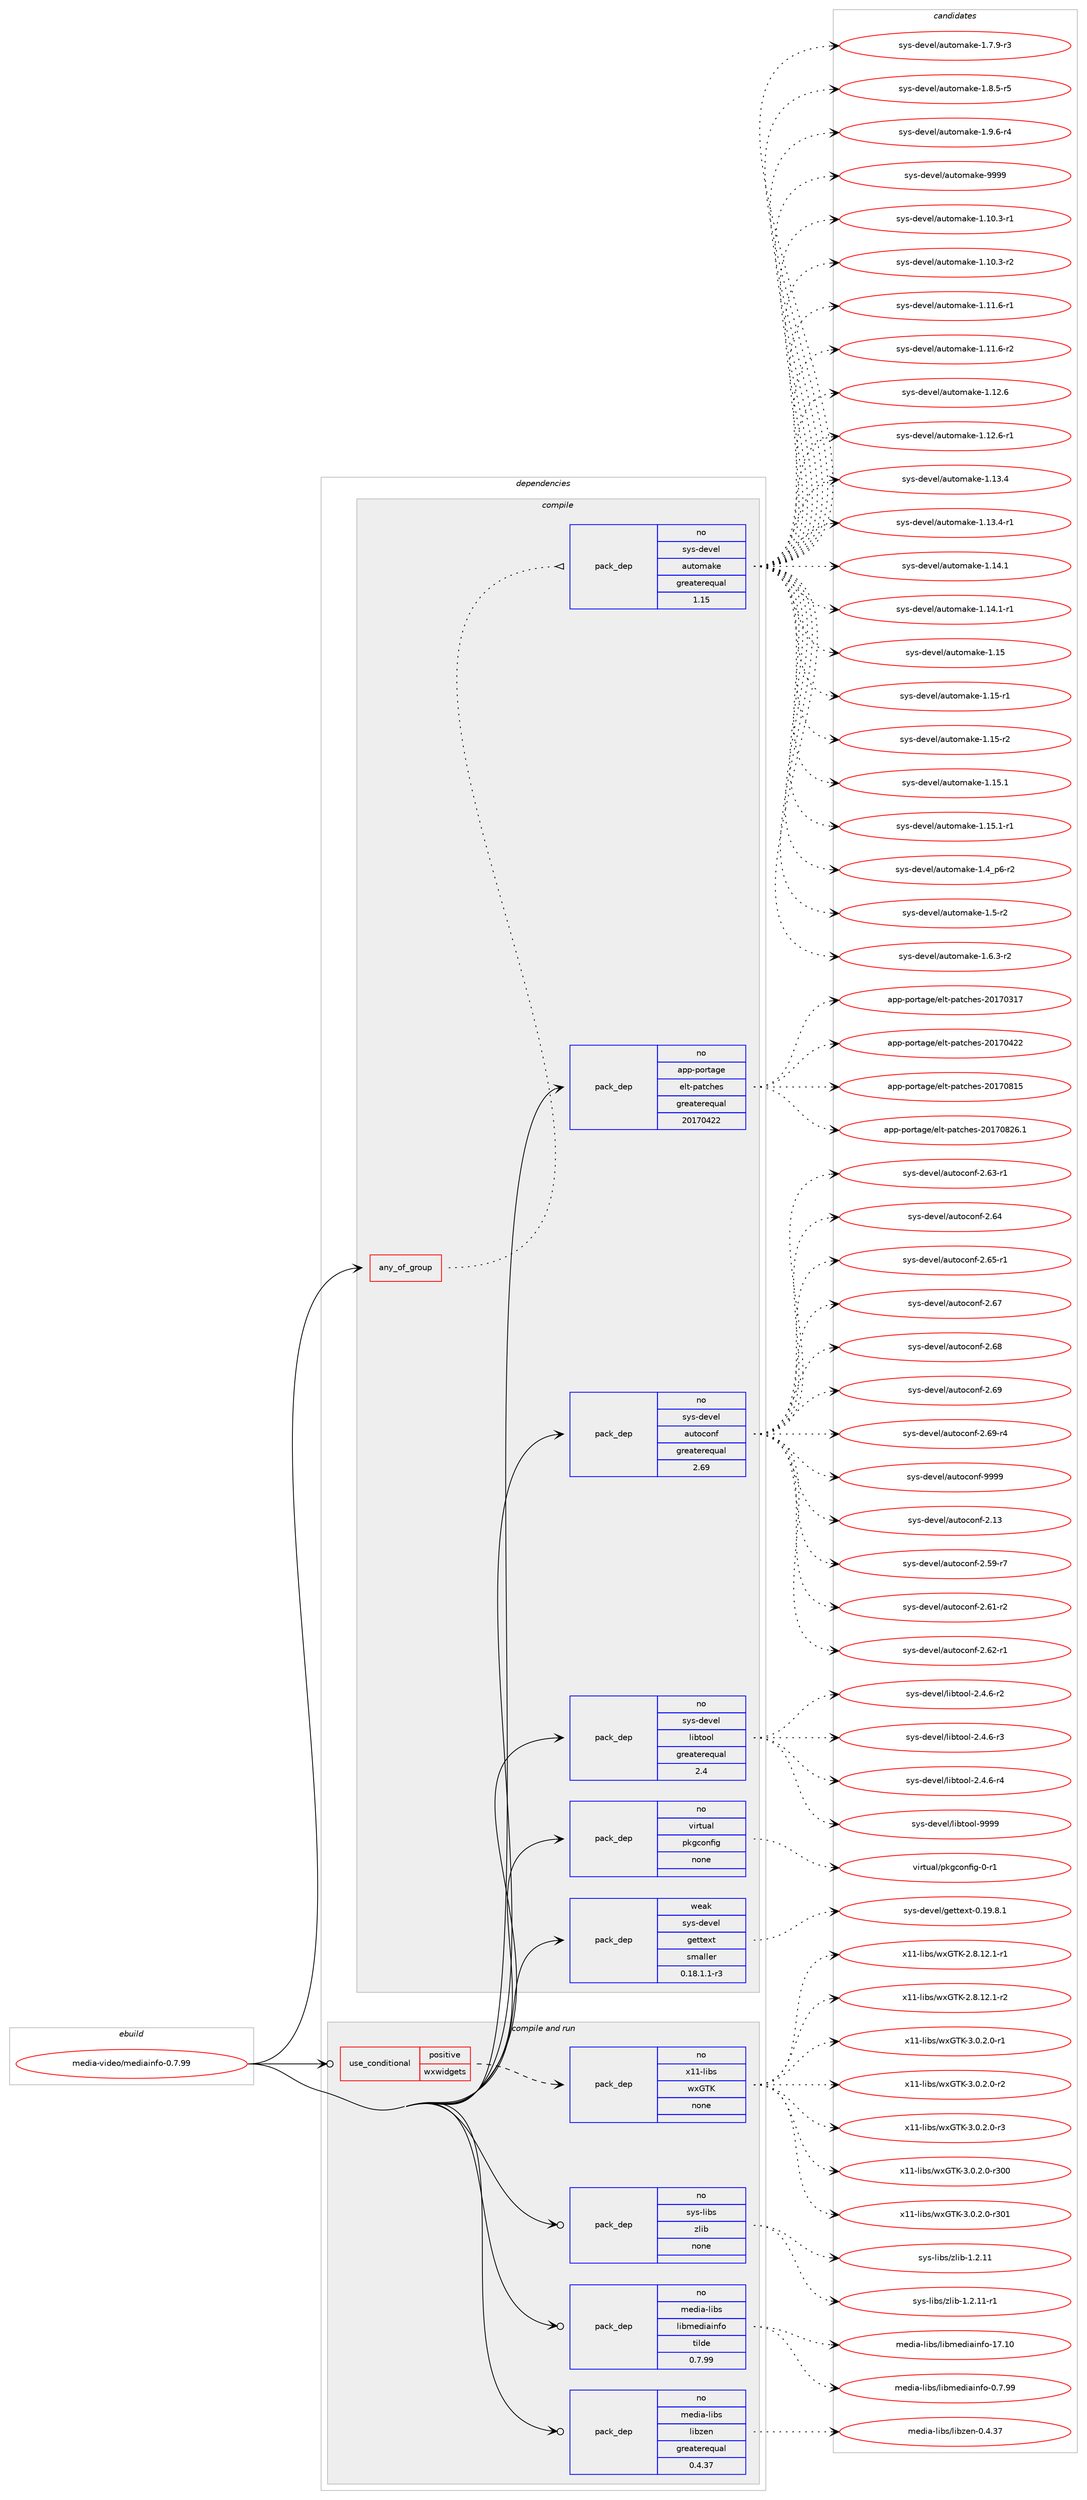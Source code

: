 digraph prolog {

# *************
# Graph options
# *************

newrank=true;
concentrate=true;
compound=true;
graph [rankdir=LR,fontname=Helvetica,fontsize=10,ranksep=1.5];#, ranksep=2.5, nodesep=0.2];
edge  [arrowhead=vee];
node  [fontname=Helvetica,fontsize=10];

# **********
# The ebuild
# **********

subgraph cluster_leftcol {
color=gray;
rank=same;
label=<<i>ebuild</i>>;
id [label="media-video/mediainfo-0.7.99", color=red, width=4, href="../media-video/mediainfo-0.7.99.svg"];
}

# ****************
# The dependencies
# ****************

subgraph cluster_midcol {
color=gray;
label=<<i>dependencies</i>>;
subgraph cluster_compile {
fillcolor="#eeeeee";
style=filled;
label=<<i>compile</i>>;
subgraph any6210 {
dependency394263 [label=<<TABLE BORDER="0" CELLBORDER="1" CELLSPACING="0" CELLPADDING="4"><TR><TD CELLPADDING="10">any_of_group</TD></TR></TABLE>>, shape=none, color=red];subgraph pack290818 {
dependency394264 [label=<<TABLE BORDER="0" CELLBORDER="1" CELLSPACING="0" CELLPADDING="4" WIDTH="220"><TR><TD ROWSPAN="6" CELLPADDING="30">pack_dep</TD></TR><TR><TD WIDTH="110">no</TD></TR><TR><TD>sys-devel</TD></TR><TR><TD>automake</TD></TR><TR><TD>greaterequal</TD></TR><TR><TD>1.15</TD></TR></TABLE>>, shape=none, color=blue];
}
dependency394263:e -> dependency394264:w [weight=20,style="dotted",arrowhead="oinv"];
}
id:e -> dependency394263:w [weight=20,style="solid",arrowhead="vee"];
subgraph pack290819 {
dependency394265 [label=<<TABLE BORDER="0" CELLBORDER="1" CELLSPACING="0" CELLPADDING="4" WIDTH="220"><TR><TD ROWSPAN="6" CELLPADDING="30">pack_dep</TD></TR><TR><TD WIDTH="110">no</TD></TR><TR><TD>app-portage</TD></TR><TR><TD>elt-patches</TD></TR><TR><TD>greaterequal</TD></TR><TR><TD>20170422</TD></TR></TABLE>>, shape=none, color=blue];
}
id:e -> dependency394265:w [weight=20,style="solid",arrowhead="vee"];
subgraph pack290820 {
dependency394266 [label=<<TABLE BORDER="0" CELLBORDER="1" CELLSPACING="0" CELLPADDING="4" WIDTH="220"><TR><TD ROWSPAN="6" CELLPADDING="30">pack_dep</TD></TR><TR><TD WIDTH="110">no</TD></TR><TR><TD>sys-devel</TD></TR><TR><TD>autoconf</TD></TR><TR><TD>greaterequal</TD></TR><TR><TD>2.69</TD></TR></TABLE>>, shape=none, color=blue];
}
id:e -> dependency394266:w [weight=20,style="solid",arrowhead="vee"];
subgraph pack290821 {
dependency394267 [label=<<TABLE BORDER="0" CELLBORDER="1" CELLSPACING="0" CELLPADDING="4" WIDTH="220"><TR><TD ROWSPAN="6" CELLPADDING="30">pack_dep</TD></TR><TR><TD WIDTH="110">no</TD></TR><TR><TD>sys-devel</TD></TR><TR><TD>libtool</TD></TR><TR><TD>greaterequal</TD></TR><TR><TD>2.4</TD></TR></TABLE>>, shape=none, color=blue];
}
id:e -> dependency394267:w [weight=20,style="solid",arrowhead="vee"];
subgraph pack290822 {
dependency394268 [label=<<TABLE BORDER="0" CELLBORDER="1" CELLSPACING="0" CELLPADDING="4" WIDTH="220"><TR><TD ROWSPAN="6" CELLPADDING="30">pack_dep</TD></TR><TR><TD WIDTH="110">no</TD></TR><TR><TD>virtual</TD></TR><TR><TD>pkgconfig</TD></TR><TR><TD>none</TD></TR><TR><TD></TD></TR></TABLE>>, shape=none, color=blue];
}
id:e -> dependency394268:w [weight=20,style="solid",arrowhead="vee"];
subgraph pack290823 {
dependency394269 [label=<<TABLE BORDER="0" CELLBORDER="1" CELLSPACING="0" CELLPADDING="4" WIDTH="220"><TR><TD ROWSPAN="6" CELLPADDING="30">pack_dep</TD></TR><TR><TD WIDTH="110">weak</TD></TR><TR><TD>sys-devel</TD></TR><TR><TD>gettext</TD></TR><TR><TD>smaller</TD></TR><TR><TD>0.18.1.1-r3</TD></TR></TABLE>>, shape=none, color=blue];
}
id:e -> dependency394269:w [weight=20,style="solid",arrowhead="vee"];
}
subgraph cluster_compileandrun {
fillcolor="#eeeeee";
style=filled;
label=<<i>compile and run</i>>;
subgraph cond97064 {
dependency394270 [label=<<TABLE BORDER="0" CELLBORDER="1" CELLSPACING="0" CELLPADDING="4"><TR><TD ROWSPAN="3" CELLPADDING="10">use_conditional</TD></TR><TR><TD>positive</TD></TR><TR><TD>wxwidgets</TD></TR></TABLE>>, shape=none, color=red];
subgraph pack290824 {
dependency394271 [label=<<TABLE BORDER="0" CELLBORDER="1" CELLSPACING="0" CELLPADDING="4" WIDTH="220"><TR><TD ROWSPAN="6" CELLPADDING="30">pack_dep</TD></TR><TR><TD WIDTH="110">no</TD></TR><TR><TD>x11-libs</TD></TR><TR><TD>wxGTK</TD></TR><TR><TD>none</TD></TR><TR><TD></TD></TR></TABLE>>, shape=none, color=blue];
}
dependency394270:e -> dependency394271:w [weight=20,style="dashed",arrowhead="vee"];
}
id:e -> dependency394270:w [weight=20,style="solid",arrowhead="odotvee"];
subgraph pack290825 {
dependency394272 [label=<<TABLE BORDER="0" CELLBORDER="1" CELLSPACING="0" CELLPADDING="4" WIDTH="220"><TR><TD ROWSPAN="6" CELLPADDING="30">pack_dep</TD></TR><TR><TD WIDTH="110">no</TD></TR><TR><TD>media-libs</TD></TR><TR><TD>libmediainfo</TD></TR><TR><TD>tilde</TD></TR><TR><TD>0.7.99</TD></TR></TABLE>>, shape=none, color=blue];
}
id:e -> dependency394272:w [weight=20,style="solid",arrowhead="odotvee"];
subgraph pack290826 {
dependency394273 [label=<<TABLE BORDER="0" CELLBORDER="1" CELLSPACING="0" CELLPADDING="4" WIDTH="220"><TR><TD ROWSPAN="6" CELLPADDING="30">pack_dep</TD></TR><TR><TD WIDTH="110">no</TD></TR><TR><TD>media-libs</TD></TR><TR><TD>libzen</TD></TR><TR><TD>greaterequal</TD></TR><TR><TD>0.4.37</TD></TR></TABLE>>, shape=none, color=blue];
}
id:e -> dependency394273:w [weight=20,style="solid",arrowhead="odotvee"];
subgraph pack290827 {
dependency394274 [label=<<TABLE BORDER="0" CELLBORDER="1" CELLSPACING="0" CELLPADDING="4" WIDTH="220"><TR><TD ROWSPAN="6" CELLPADDING="30">pack_dep</TD></TR><TR><TD WIDTH="110">no</TD></TR><TR><TD>sys-libs</TD></TR><TR><TD>zlib</TD></TR><TR><TD>none</TD></TR><TR><TD></TD></TR></TABLE>>, shape=none, color=blue];
}
id:e -> dependency394274:w [weight=20,style="solid",arrowhead="odotvee"];
}
subgraph cluster_run {
fillcolor="#eeeeee";
style=filled;
label=<<i>run</i>>;
}
}

# **************
# The candidates
# **************

subgraph cluster_choices {
rank=same;
color=gray;
label=<<i>candidates</i>>;

subgraph choice290818 {
color=black;
nodesep=1;
choice11512111545100101118101108479711711611110997107101454946494846514511449 [label="sys-devel/automake-1.10.3-r1", color=red, width=4,href="../sys-devel/automake-1.10.3-r1.svg"];
choice11512111545100101118101108479711711611110997107101454946494846514511450 [label="sys-devel/automake-1.10.3-r2", color=red, width=4,href="../sys-devel/automake-1.10.3-r2.svg"];
choice11512111545100101118101108479711711611110997107101454946494946544511449 [label="sys-devel/automake-1.11.6-r1", color=red, width=4,href="../sys-devel/automake-1.11.6-r1.svg"];
choice11512111545100101118101108479711711611110997107101454946494946544511450 [label="sys-devel/automake-1.11.6-r2", color=red, width=4,href="../sys-devel/automake-1.11.6-r2.svg"];
choice1151211154510010111810110847971171161111099710710145494649504654 [label="sys-devel/automake-1.12.6", color=red, width=4,href="../sys-devel/automake-1.12.6.svg"];
choice11512111545100101118101108479711711611110997107101454946495046544511449 [label="sys-devel/automake-1.12.6-r1", color=red, width=4,href="../sys-devel/automake-1.12.6-r1.svg"];
choice1151211154510010111810110847971171161111099710710145494649514652 [label="sys-devel/automake-1.13.4", color=red, width=4,href="../sys-devel/automake-1.13.4.svg"];
choice11512111545100101118101108479711711611110997107101454946495146524511449 [label="sys-devel/automake-1.13.4-r1", color=red, width=4,href="../sys-devel/automake-1.13.4-r1.svg"];
choice1151211154510010111810110847971171161111099710710145494649524649 [label="sys-devel/automake-1.14.1", color=red, width=4,href="../sys-devel/automake-1.14.1.svg"];
choice11512111545100101118101108479711711611110997107101454946495246494511449 [label="sys-devel/automake-1.14.1-r1", color=red, width=4,href="../sys-devel/automake-1.14.1-r1.svg"];
choice115121115451001011181011084797117116111109971071014549464953 [label="sys-devel/automake-1.15", color=red, width=4,href="../sys-devel/automake-1.15.svg"];
choice1151211154510010111810110847971171161111099710710145494649534511449 [label="sys-devel/automake-1.15-r1", color=red, width=4,href="../sys-devel/automake-1.15-r1.svg"];
choice1151211154510010111810110847971171161111099710710145494649534511450 [label="sys-devel/automake-1.15-r2", color=red, width=4,href="../sys-devel/automake-1.15-r2.svg"];
choice1151211154510010111810110847971171161111099710710145494649534649 [label="sys-devel/automake-1.15.1", color=red, width=4,href="../sys-devel/automake-1.15.1.svg"];
choice11512111545100101118101108479711711611110997107101454946495346494511449 [label="sys-devel/automake-1.15.1-r1", color=red, width=4,href="../sys-devel/automake-1.15.1-r1.svg"];
choice115121115451001011181011084797117116111109971071014549465295112544511450 [label="sys-devel/automake-1.4_p6-r2", color=red, width=4,href="../sys-devel/automake-1.4_p6-r2.svg"];
choice11512111545100101118101108479711711611110997107101454946534511450 [label="sys-devel/automake-1.5-r2", color=red, width=4,href="../sys-devel/automake-1.5-r2.svg"];
choice115121115451001011181011084797117116111109971071014549465446514511450 [label="sys-devel/automake-1.6.3-r2", color=red, width=4,href="../sys-devel/automake-1.6.3-r2.svg"];
choice115121115451001011181011084797117116111109971071014549465546574511451 [label="sys-devel/automake-1.7.9-r3", color=red, width=4,href="../sys-devel/automake-1.7.9-r3.svg"];
choice115121115451001011181011084797117116111109971071014549465646534511453 [label="sys-devel/automake-1.8.5-r5", color=red, width=4,href="../sys-devel/automake-1.8.5-r5.svg"];
choice115121115451001011181011084797117116111109971071014549465746544511452 [label="sys-devel/automake-1.9.6-r4", color=red, width=4,href="../sys-devel/automake-1.9.6-r4.svg"];
choice115121115451001011181011084797117116111109971071014557575757 [label="sys-devel/automake-9999", color=red, width=4,href="../sys-devel/automake-9999.svg"];
dependency394264:e -> choice11512111545100101118101108479711711611110997107101454946494846514511449:w [style=dotted,weight="100"];
dependency394264:e -> choice11512111545100101118101108479711711611110997107101454946494846514511450:w [style=dotted,weight="100"];
dependency394264:e -> choice11512111545100101118101108479711711611110997107101454946494946544511449:w [style=dotted,weight="100"];
dependency394264:e -> choice11512111545100101118101108479711711611110997107101454946494946544511450:w [style=dotted,weight="100"];
dependency394264:e -> choice1151211154510010111810110847971171161111099710710145494649504654:w [style=dotted,weight="100"];
dependency394264:e -> choice11512111545100101118101108479711711611110997107101454946495046544511449:w [style=dotted,weight="100"];
dependency394264:e -> choice1151211154510010111810110847971171161111099710710145494649514652:w [style=dotted,weight="100"];
dependency394264:e -> choice11512111545100101118101108479711711611110997107101454946495146524511449:w [style=dotted,weight="100"];
dependency394264:e -> choice1151211154510010111810110847971171161111099710710145494649524649:w [style=dotted,weight="100"];
dependency394264:e -> choice11512111545100101118101108479711711611110997107101454946495246494511449:w [style=dotted,weight="100"];
dependency394264:e -> choice115121115451001011181011084797117116111109971071014549464953:w [style=dotted,weight="100"];
dependency394264:e -> choice1151211154510010111810110847971171161111099710710145494649534511449:w [style=dotted,weight="100"];
dependency394264:e -> choice1151211154510010111810110847971171161111099710710145494649534511450:w [style=dotted,weight="100"];
dependency394264:e -> choice1151211154510010111810110847971171161111099710710145494649534649:w [style=dotted,weight="100"];
dependency394264:e -> choice11512111545100101118101108479711711611110997107101454946495346494511449:w [style=dotted,weight="100"];
dependency394264:e -> choice115121115451001011181011084797117116111109971071014549465295112544511450:w [style=dotted,weight="100"];
dependency394264:e -> choice11512111545100101118101108479711711611110997107101454946534511450:w [style=dotted,weight="100"];
dependency394264:e -> choice115121115451001011181011084797117116111109971071014549465446514511450:w [style=dotted,weight="100"];
dependency394264:e -> choice115121115451001011181011084797117116111109971071014549465546574511451:w [style=dotted,weight="100"];
dependency394264:e -> choice115121115451001011181011084797117116111109971071014549465646534511453:w [style=dotted,weight="100"];
dependency394264:e -> choice115121115451001011181011084797117116111109971071014549465746544511452:w [style=dotted,weight="100"];
dependency394264:e -> choice115121115451001011181011084797117116111109971071014557575757:w [style=dotted,weight="100"];
}
subgraph choice290819 {
color=black;
nodesep=1;
choice97112112451121111141169710310147101108116451129711699104101115455048495548514955 [label="app-portage/elt-patches-20170317", color=red, width=4,href="../app-portage/elt-patches-20170317.svg"];
choice97112112451121111141169710310147101108116451129711699104101115455048495548525050 [label="app-portage/elt-patches-20170422", color=red, width=4,href="../app-portage/elt-patches-20170422.svg"];
choice97112112451121111141169710310147101108116451129711699104101115455048495548564953 [label="app-portage/elt-patches-20170815", color=red, width=4,href="../app-portage/elt-patches-20170815.svg"];
choice971121124511211111411697103101471011081164511297116991041011154550484955485650544649 [label="app-portage/elt-patches-20170826.1", color=red, width=4,href="../app-portage/elt-patches-20170826.1.svg"];
dependency394265:e -> choice97112112451121111141169710310147101108116451129711699104101115455048495548514955:w [style=dotted,weight="100"];
dependency394265:e -> choice97112112451121111141169710310147101108116451129711699104101115455048495548525050:w [style=dotted,weight="100"];
dependency394265:e -> choice97112112451121111141169710310147101108116451129711699104101115455048495548564953:w [style=dotted,weight="100"];
dependency394265:e -> choice971121124511211111411697103101471011081164511297116991041011154550484955485650544649:w [style=dotted,weight="100"];
}
subgraph choice290820 {
color=black;
nodesep=1;
choice115121115451001011181011084797117116111991111101024550464951 [label="sys-devel/autoconf-2.13", color=red, width=4,href="../sys-devel/autoconf-2.13.svg"];
choice1151211154510010111810110847971171161119911111010245504653574511455 [label="sys-devel/autoconf-2.59-r7", color=red, width=4,href="../sys-devel/autoconf-2.59-r7.svg"];
choice1151211154510010111810110847971171161119911111010245504654494511450 [label="sys-devel/autoconf-2.61-r2", color=red, width=4,href="../sys-devel/autoconf-2.61-r2.svg"];
choice1151211154510010111810110847971171161119911111010245504654504511449 [label="sys-devel/autoconf-2.62-r1", color=red, width=4,href="../sys-devel/autoconf-2.62-r1.svg"];
choice1151211154510010111810110847971171161119911111010245504654514511449 [label="sys-devel/autoconf-2.63-r1", color=red, width=4,href="../sys-devel/autoconf-2.63-r1.svg"];
choice115121115451001011181011084797117116111991111101024550465452 [label="sys-devel/autoconf-2.64", color=red, width=4,href="../sys-devel/autoconf-2.64.svg"];
choice1151211154510010111810110847971171161119911111010245504654534511449 [label="sys-devel/autoconf-2.65-r1", color=red, width=4,href="../sys-devel/autoconf-2.65-r1.svg"];
choice115121115451001011181011084797117116111991111101024550465455 [label="sys-devel/autoconf-2.67", color=red, width=4,href="../sys-devel/autoconf-2.67.svg"];
choice115121115451001011181011084797117116111991111101024550465456 [label="sys-devel/autoconf-2.68", color=red, width=4,href="../sys-devel/autoconf-2.68.svg"];
choice115121115451001011181011084797117116111991111101024550465457 [label="sys-devel/autoconf-2.69", color=red, width=4,href="../sys-devel/autoconf-2.69.svg"];
choice1151211154510010111810110847971171161119911111010245504654574511452 [label="sys-devel/autoconf-2.69-r4", color=red, width=4,href="../sys-devel/autoconf-2.69-r4.svg"];
choice115121115451001011181011084797117116111991111101024557575757 [label="sys-devel/autoconf-9999", color=red, width=4,href="../sys-devel/autoconf-9999.svg"];
dependency394266:e -> choice115121115451001011181011084797117116111991111101024550464951:w [style=dotted,weight="100"];
dependency394266:e -> choice1151211154510010111810110847971171161119911111010245504653574511455:w [style=dotted,weight="100"];
dependency394266:e -> choice1151211154510010111810110847971171161119911111010245504654494511450:w [style=dotted,weight="100"];
dependency394266:e -> choice1151211154510010111810110847971171161119911111010245504654504511449:w [style=dotted,weight="100"];
dependency394266:e -> choice1151211154510010111810110847971171161119911111010245504654514511449:w [style=dotted,weight="100"];
dependency394266:e -> choice115121115451001011181011084797117116111991111101024550465452:w [style=dotted,weight="100"];
dependency394266:e -> choice1151211154510010111810110847971171161119911111010245504654534511449:w [style=dotted,weight="100"];
dependency394266:e -> choice115121115451001011181011084797117116111991111101024550465455:w [style=dotted,weight="100"];
dependency394266:e -> choice115121115451001011181011084797117116111991111101024550465456:w [style=dotted,weight="100"];
dependency394266:e -> choice115121115451001011181011084797117116111991111101024550465457:w [style=dotted,weight="100"];
dependency394266:e -> choice1151211154510010111810110847971171161119911111010245504654574511452:w [style=dotted,weight="100"];
dependency394266:e -> choice115121115451001011181011084797117116111991111101024557575757:w [style=dotted,weight="100"];
}
subgraph choice290821 {
color=black;
nodesep=1;
choice1151211154510010111810110847108105981161111111084550465246544511450 [label="sys-devel/libtool-2.4.6-r2", color=red, width=4,href="../sys-devel/libtool-2.4.6-r2.svg"];
choice1151211154510010111810110847108105981161111111084550465246544511451 [label="sys-devel/libtool-2.4.6-r3", color=red, width=4,href="../sys-devel/libtool-2.4.6-r3.svg"];
choice1151211154510010111810110847108105981161111111084550465246544511452 [label="sys-devel/libtool-2.4.6-r4", color=red, width=4,href="../sys-devel/libtool-2.4.6-r4.svg"];
choice1151211154510010111810110847108105981161111111084557575757 [label="sys-devel/libtool-9999", color=red, width=4,href="../sys-devel/libtool-9999.svg"];
dependency394267:e -> choice1151211154510010111810110847108105981161111111084550465246544511450:w [style=dotted,weight="100"];
dependency394267:e -> choice1151211154510010111810110847108105981161111111084550465246544511451:w [style=dotted,weight="100"];
dependency394267:e -> choice1151211154510010111810110847108105981161111111084550465246544511452:w [style=dotted,weight="100"];
dependency394267:e -> choice1151211154510010111810110847108105981161111111084557575757:w [style=dotted,weight="100"];
}
subgraph choice290822 {
color=black;
nodesep=1;
choice11810511411611797108471121071039911111010210510345484511449 [label="virtual/pkgconfig-0-r1", color=red, width=4,href="../virtual/pkgconfig-0-r1.svg"];
dependency394268:e -> choice11810511411611797108471121071039911111010210510345484511449:w [style=dotted,weight="100"];
}
subgraph choice290823 {
color=black;
nodesep=1;
choice1151211154510010111810110847103101116116101120116454846495746564649 [label="sys-devel/gettext-0.19.8.1", color=red, width=4,href="../sys-devel/gettext-0.19.8.1.svg"];
dependency394269:e -> choice1151211154510010111810110847103101116116101120116454846495746564649:w [style=dotted,weight="100"];
}
subgraph choice290824 {
color=black;
nodesep=1;
choice12049494510810598115471191207184754550465646495046494511449 [label="x11-libs/wxGTK-2.8.12.1-r1", color=red, width=4,href="../x11-libs/wxGTK-2.8.12.1-r1.svg"];
choice12049494510810598115471191207184754550465646495046494511450 [label="x11-libs/wxGTK-2.8.12.1-r2", color=red, width=4,href="../x11-libs/wxGTK-2.8.12.1-r2.svg"];
choice120494945108105981154711912071847545514648465046484511449 [label="x11-libs/wxGTK-3.0.2.0-r1", color=red, width=4,href="../x11-libs/wxGTK-3.0.2.0-r1.svg"];
choice120494945108105981154711912071847545514648465046484511450 [label="x11-libs/wxGTK-3.0.2.0-r2", color=red, width=4,href="../x11-libs/wxGTK-3.0.2.0-r2.svg"];
choice120494945108105981154711912071847545514648465046484511451 [label="x11-libs/wxGTK-3.0.2.0-r3", color=red, width=4,href="../x11-libs/wxGTK-3.0.2.0-r3.svg"];
choice1204949451081059811547119120718475455146484650464845114514848 [label="x11-libs/wxGTK-3.0.2.0-r300", color=red, width=4,href="../x11-libs/wxGTK-3.0.2.0-r300.svg"];
choice1204949451081059811547119120718475455146484650464845114514849 [label="x11-libs/wxGTK-3.0.2.0-r301", color=red, width=4,href="../x11-libs/wxGTK-3.0.2.0-r301.svg"];
dependency394271:e -> choice12049494510810598115471191207184754550465646495046494511449:w [style=dotted,weight="100"];
dependency394271:e -> choice12049494510810598115471191207184754550465646495046494511450:w [style=dotted,weight="100"];
dependency394271:e -> choice120494945108105981154711912071847545514648465046484511449:w [style=dotted,weight="100"];
dependency394271:e -> choice120494945108105981154711912071847545514648465046484511450:w [style=dotted,weight="100"];
dependency394271:e -> choice120494945108105981154711912071847545514648465046484511451:w [style=dotted,weight="100"];
dependency394271:e -> choice1204949451081059811547119120718475455146484650464845114514848:w [style=dotted,weight="100"];
dependency394271:e -> choice1204949451081059811547119120718475455146484650464845114514849:w [style=dotted,weight="100"];
}
subgraph choice290825 {
color=black;
nodesep=1;
choice10910110010597451081059811547108105981091011001059710511010211145484655465757 [label="media-libs/libmediainfo-0.7.99", color=red, width=4,href="../media-libs/libmediainfo-0.7.99.svg"];
choice109101100105974510810598115471081059810910110010597105110102111454955464948 [label="media-libs/libmediainfo-17.10", color=red, width=4,href="../media-libs/libmediainfo-17.10.svg"];
dependency394272:e -> choice10910110010597451081059811547108105981091011001059710511010211145484655465757:w [style=dotted,weight="100"];
dependency394272:e -> choice109101100105974510810598115471081059810910110010597105110102111454955464948:w [style=dotted,weight="100"];
}
subgraph choice290826 {
color=black;
nodesep=1;
choice109101100105974510810598115471081059812210111045484652465155 [label="media-libs/libzen-0.4.37", color=red, width=4,href="../media-libs/libzen-0.4.37.svg"];
dependency394273:e -> choice109101100105974510810598115471081059812210111045484652465155:w [style=dotted,weight="100"];
}
subgraph choice290827 {
color=black;
nodesep=1;
choice1151211154510810598115471221081059845494650464949 [label="sys-libs/zlib-1.2.11", color=red, width=4,href="../sys-libs/zlib-1.2.11.svg"];
choice11512111545108105981154712210810598454946504649494511449 [label="sys-libs/zlib-1.2.11-r1", color=red, width=4,href="../sys-libs/zlib-1.2.11-r1.svg"];
dependency394274:e -> choice1151211154510810598115471221081059845494650464949:w [style=dotted,weight="100"];
dependency394274:e -> choice11512111545108105981154712210810598454946504649494511449:w [style=dotted,weight="100"];
}
}

}
